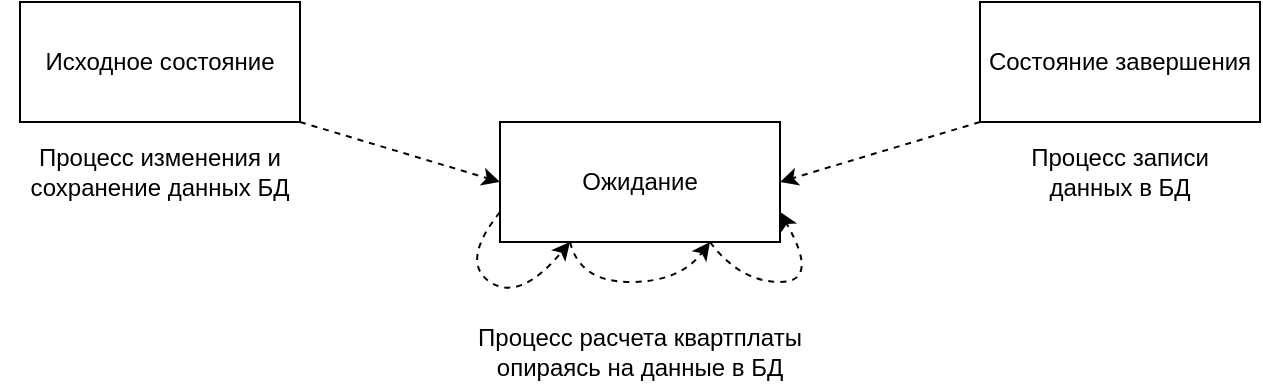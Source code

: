 <mxfile version="26.1.3">
  <diagram name="Страница — 1" id="Y6hdqJvEN7jlbuLtXC85">
    <mxGraphModel dx="1434" dy="911" grid="1" gridSize="10" guides="1" tooltips="1" connect="1" arrows="1" fold="1" page="1" pageScale="1" pageWidth="827" pageHeight="1169" math="0" shadow="0">
      <root>
        <mxCell id="0" />
        <mxCell id="1" parent="0" />
        <mxCell id="erbvwIWHt6ohrsz2vVKq-1" value="Исходное состояние" style="rounded=0;whiteSpace=wrap;html=1;" vertex="1" parent="1">
          <mxGeometry x="40" y="240" width="140" height="60" as="geometry" />
        </mxCell>
        <mxCell id="erbvwIWHt6ohrsz2vVKq-2" value="Ожидание" style="rounded=0;whiteSpace=wrap;html=1;" vertex="1" parent="1">
          <mxGeometry x="280" y="300" width="140" height="60" as="geometry" />
        </mxCell>
        <mxCell id="erbvwIWHt6ohrsz2vVKq-3" value="Состояние завершения" style="rounded=0;whiteSpace=wrap;html=1;" vertex="1" parent="1">
          <mxGeometry x="520" y="240" width="140" height="60" as="geometry" />
        </mxCell>
        <mxCell id="erbvwIWHt6ohrsz2vVKq-4" value="" style="endArrow=classic;html=1;rounded=0;exitX=1;exitY=1;exitDx=0;exitDy=0;entryX=0;entryY=0.5;entryDx=0;entryDy=0;dashed=1;" edge="1" parent="1" source="erbvwIWHt6ohrsz2vVKq-1" target="erbvwIWHt6ohrsz2vVKq-2">
          <mxGeometry width="50" height="50" relative="1" as="geometry">
            <mxPoint x="390" y="490" as="sourcePoint" />
            <mxPoint x="270" y="340" as="targetPoint" />
          </mxGeometry>
        </mxCell>
        <mxCell id="erbvwIWHt6ohrsz2vVKq-5" value="" style="endArrow=classic;html=1;rounded=0;exitX=0;exitY=1;exitDx=0;exitDy=0;entryX=1;entryY=0.5;entryDx=0;entryDy=0;dashed=1;" edge="1" parent="1" source="erbvwIWHt6ohrsz2vVKq-3" target="erbvwIWHt6ohrsz2vVKq-2">
          <mxGeometry width="50" height="50" relative="1" as="geometry">
            <mxPoint x="390" y="490" as="sourcePoint" />
            <mxPoint x="440" y="440" as="targetPoint" />
          </mxGeometry>
        </mxCell>
        <mxCell id="erbvwIWHt6ohrsz2vVKq-6" value="" style="curved=1;endArrow=classic;html=1;rounded=0;exitX=0;exitY=0.75;exitDx=0;exitDy=0;entryX=0.25;entryY=1;entryDx=0;entryDy=0;dashed=1;" edge="1" parent="1" source="erbvwIWHt6ohrsz2vVKq-2" target="erbvwIWHt6ohrsz2vVKq-2">
          <mxGeometry width="50" height="50" relative="1" as="geometry">
            <mxPoint x="390" y="490" as="sourcePoint" />
            <mxPoint x="440" y="440" as="targetPoint" />
            <Array as="points">
              <mxPoint x="260" y="370" />
              <mxPoint x="290" y="390" />
            </Array>
          </mxGeometry>
        </mxCell>
        <mxCell id="erbvwIWHt6ohrsz2vVKq-7" value="" style="curved=1;endArrow=classic;html=1;rounded=0;exitX=0.25;exitY=1;exitDx=0;exitDy=0;entryX=0.75;entryY=1;entryDx=0;entryDy=0;dashed=1;" edge="1" parent="1" source="erbvwIWHt6ohrsz2vVKq-2" target="erbvwIWHt6ohrsz2vVKq-2">
          <mxGeometry width="50" height="50" relative="1" as="geometry">
            <mxPoint x="290" y="355" as="sourcePoint" />
            <mxPoint x="325" y="370" as="targetPoint" />
            <Array as="points">
              <mxPoint x="320" y="380" />
              <mxPoint x="370" y="380" />
            </Array>
          </mxGeometry>
        </mxCell>
        <mxCell id="erbvwIWHt6ohrsz2vVKq-8" value="" style="curved=1;endArrow=classic;html=1;rounded=0;exitX=0.75;exitY=1;exitDx=0;exitDy=0;entryX=1;entryY=0.75;entryDx=0;entryDy=0;dashed=1;" edge="1" parent="1" source="erbvwIWHt6ohrsz2vVKq-2" target="erbvwIWHt6ohrsz2vVKq-2">
          <mxGeometry width="50" height="50" relative="1" as="geometry">
            <mxPoint x="390" y="490" as="sourcePoint" />
            <mxPoint x="430" y="400" as="targetPoint" />
            <Array as="points">
              <mxPoint x="400" y="380" />
              <mxPoint x="440" y="380" />
            </Array>
          </mxGeometry>
        </mxCell>
        <mxCell id="erbvwIWHt6ohrsz2vVKq-9" value="Процесс изменения и сохранение данных БД" style="text;html=1;align=center;verticalAlign=middle;whiteSpace=wrap;rounded=0;" vertex="1" parent="1">
          <mxGeometry x="30" y="310" width="160" height="30" as="geometry" />
        </mxCell>
        <mxCell id="erbvwIWHt6ohrsz2vVKq-10" value="Процесс расчета квартплаты опираясь на данные в БД" style="text;html=1;align=center;verticalAlign=middle;whiteSpace=wrap;rounded=0;" vertex="1" parent="1">
          <mxGeometry x="245" y="400" width="210" height="30" as="geometry" />
        </mxCell>
        <mxCell id="erbvwIWHt6ohrsz2vVKq-11" value="Процесс записи данных в БД" style="text;html=1;align=center;verticalAlign=middle;whiteSpace=wrap;rounded=0;" vertex="1" parent="1">
          <mxGeometry x="530" y="310" width="120" height="30" as="geometry" />
        </mxCell>
      </root>
    </mxGraphModel>
  </diagram>
</mxfile>
